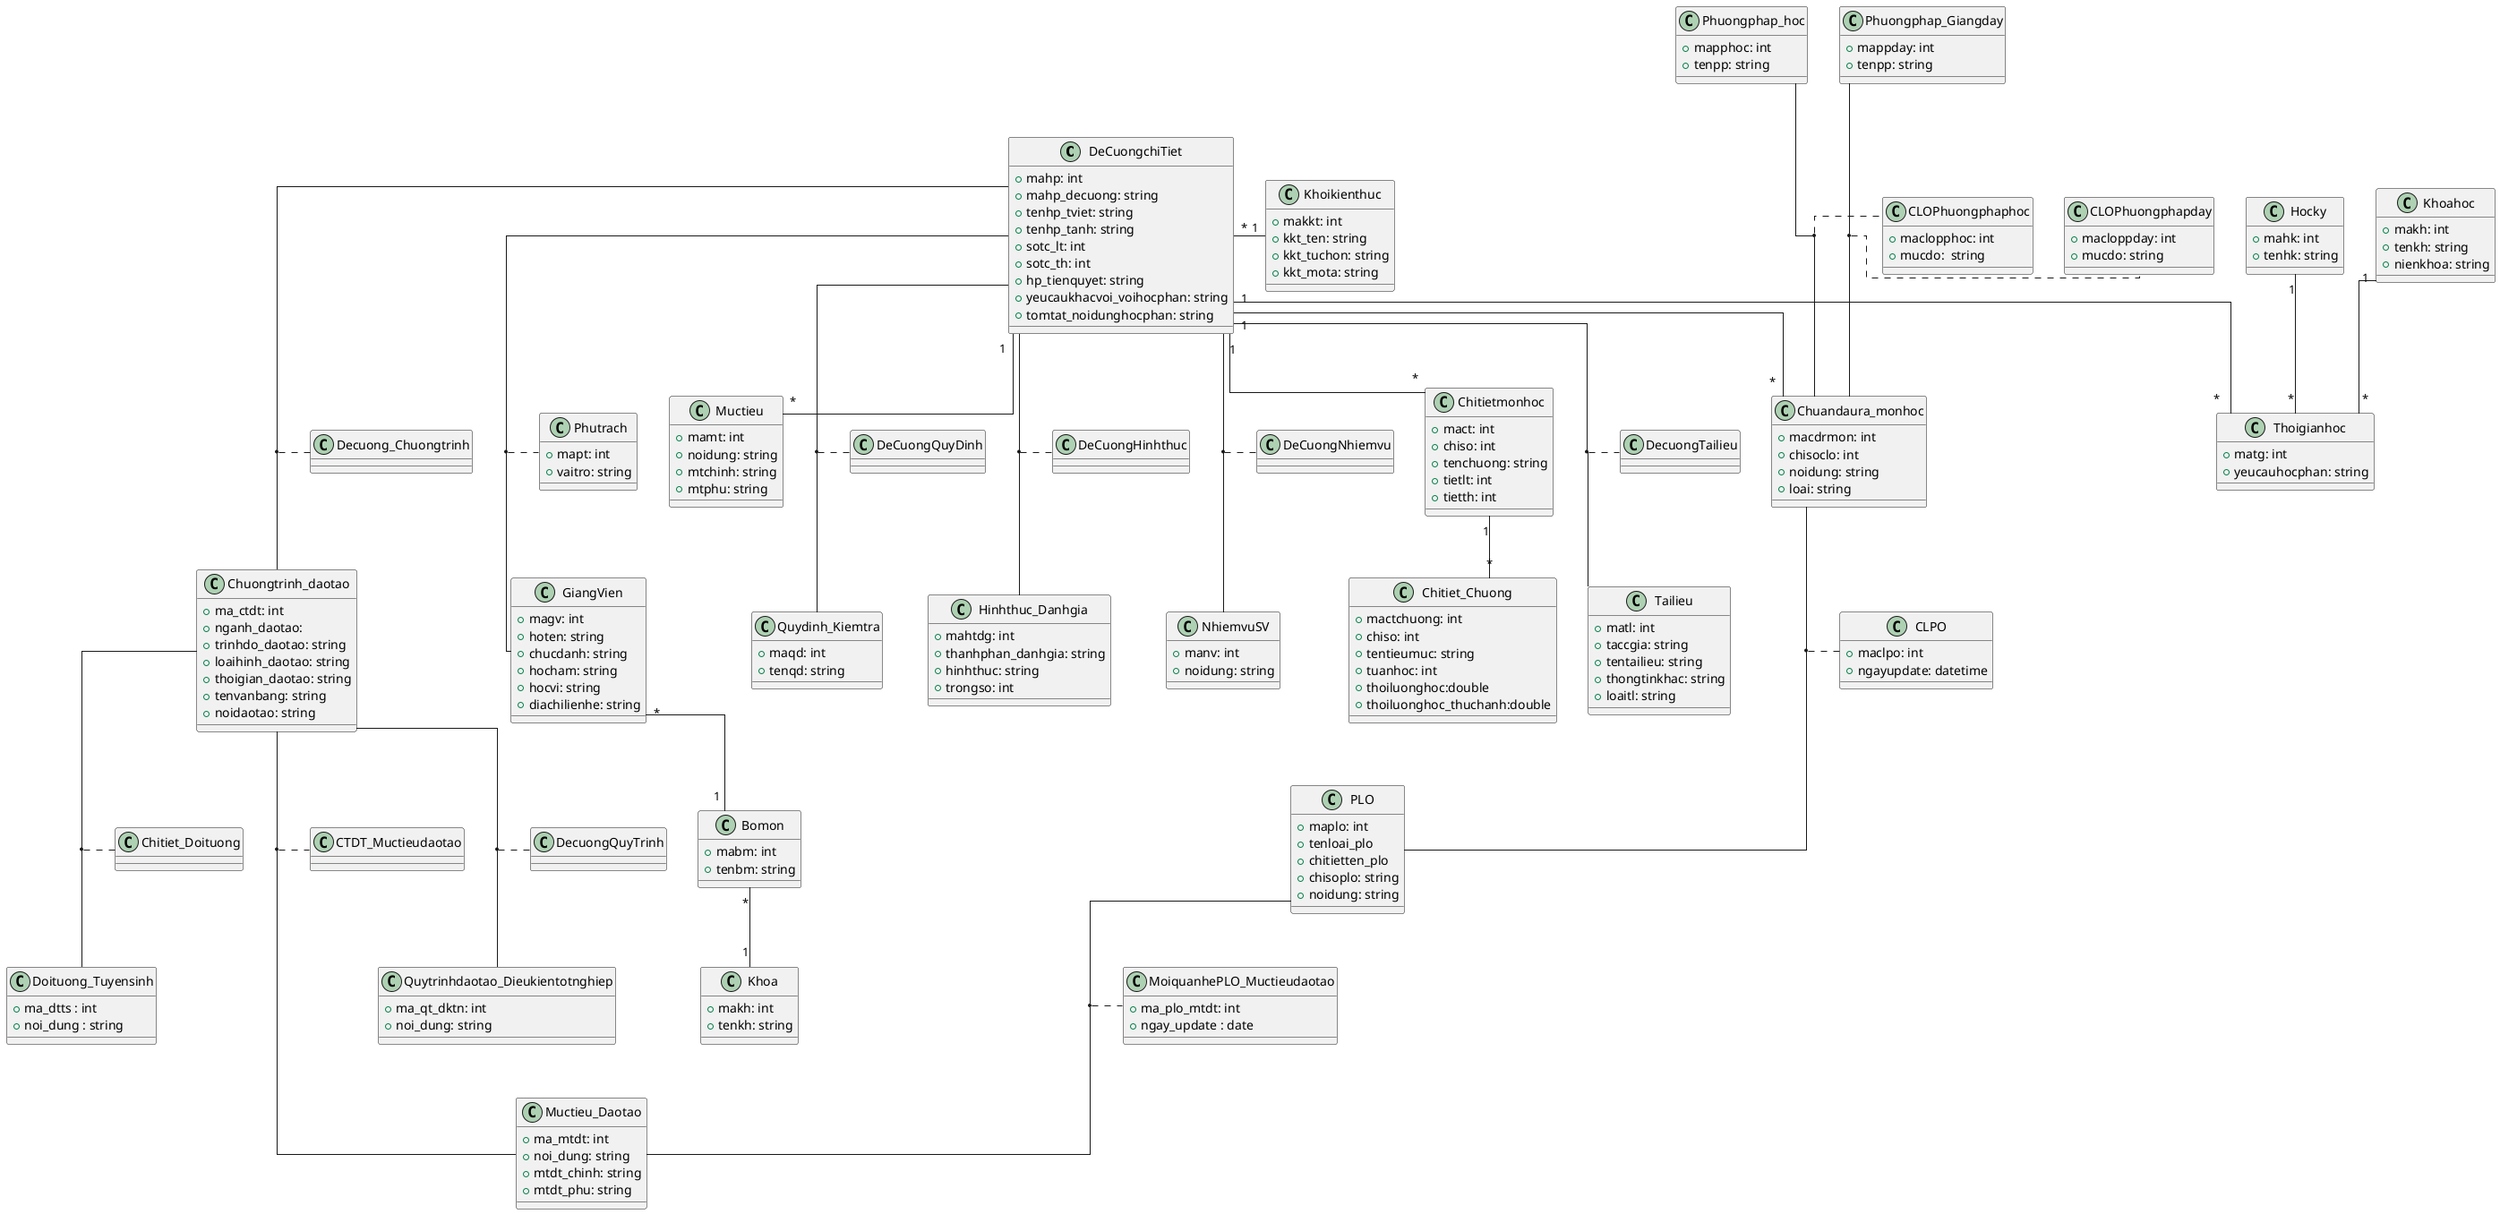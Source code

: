 @startuml
skinparam linetype ortho
class DeCuongchiTiet{
    + mahp: int
    + mahp_decuong: string
    + tenhp_tviet: string
    + tenhp_tanh: string
    + sotc_lt: int
    + sotc_th: int
    + hp_tienquyet: string
    + yeucaukhacvoi_voihocphan: string
    + tomtat_noidunghocphan: string
}

class Thoigianhoc{
    + matg: int
    + yeucauhocphan: string
}

class Hocky{
    + mahk: int
    + tenhk: string
}

class Khoahoc{
    + makh: int
    + tenkh: string
    + nienkhoa: string
}

class GiangVien{
    + magv: int
    + hoten: string
    + chucdanh: string
    + hocham: string
    + hocvi: string
    + diachilienhe: string
}
class Phutrach{
    + mapt: int
    + vaitro: string
}

class Bomon{
    + mabm: int
    + tenbm: string
}

class Khoa{
    + makh: int
    + tenkh: string
}

class Muctieu{
    + mamt: int
    + noidung: string
    + mtchinh: string
    + mtphu: string
}

class Chuandaura_monhoc{
    + macdrmon: int
    + chisoclo: int
    + noidung: string
    + loai: string
}

class PLO{
    + maplo: int
    + tenloai_plo
    + chitietten_plo
    + chisoplo: string
    + noidung: string
}

class CLPO{
    + maclpo: int
    + ngayupdate: datetime
}

class Chitietmonhoc{
    + mact: int
    + chiso: int
    + tenchuong: string
    + tietlt: int
    + tietth: int
}

class Chitiet_Chuong{
    + mactchuong: int
    + chiso: int
    + tentieumuc: string
    + tuanhoc: int
    + thoiluonghoc:double
    + thoiluonghoc_thuchanh:double
}

class Phuongphap_Giangday{
    + mappday: int
    + tenpp: string
}

class CLOPhuongphapday{
    + macloppday: int
    + mucdo: string
}

class Phuongphap_hoc{
    + mapphoc: int
    + tenpp: string
}

class CLOPhuongphaphoc{
    + maclopphoc: int
    + mucdo:  string
}

class Quydinh_Kiemtra{
    + maqd: int
    + tenqd: string
}

class Hinhthuc_Danhgia{
    + mahtdg: int
    + thanhphan_danhgia: string
    + hinhthuc: string
    + trongso: int
}

class NhiemvuSV{
    + manv: int
    + noidung: string
}

class Tailieu{
    + matl: int
    + taccgia: string
    + tentailieu: string
    + thongtinkhac: string
    + loaitl: string
}
 
class Khoikienthuc{
    + makkt: int
    + kkt_ten: string
    + kkt_tuchon: string
    + kkt_mota: string
}
 
class Quytrinhdaotao_Dieukientotnghiep{
    + ma_qt_dktn: int
    + noi_dung: string
}
class Muctieu_Daotao{
    + ma_mtdt: int
    + noi_dung: string
    + mtdt_chinh: string
    + mtdt_phu: string
}
class MoiquanhePLO_Muctieudaotao{
    + ma_plo_mtdt: int
    + ngay_update : date
}
class Doituong_Tuyensinh{
    + ma_dtts : int
    + noi_dung : string
}

class Chuongtrinh_daotao{
    + ma_ctdt: int
    + nganh_daotao: 
    + trinhdo_daotao: string
    + loaihinh_daotao: string
    + thoigian_daotao: string
    + tenvanbang: string
    + noidaotao: string
}



(DeCuongchiTiet, Tailieu) .. DecuongTailieu
(DeCuongchiTiet, NhiemvuSV) .. DeCuongNhiemvu
(DeCuongchiTiet, Quydinh_Kiemtra) .. DeCuongQuyDinh
(DeCuongchiTiet, Hinhthuc_Danhgia) .. DeCuongHinhthuc
DeCuongchiTiet "1" -- "*" Thoigianhoc
DeCuongchiTiet "*" - "1"Khoikienthuc
Hocky "1" -- "*" Thoigianhoc
Khoahoc "1" -- "*" Thoigianhoc
(DeCuongchiTiet, GiangVien) .. Phutrach
GiangVien "*" -- "1" Bomon
Bomon "*" -- "1" Khoa
DeCuongchiTiet "1" -- "*" Muctieu
DeCuongchiTiet "1" -- "*" Chuandaura_monhoc
(Chuandaura_monhoc,PLO) .. CLPO
(PLO, Muctieu_Daotao) .. MoiquanhePLO_Muctieudaotao
(Chuongtrinh_daotao, Quytrinhdaotao_Dieukientotnghiep) .. DecuongQuyTrinh
(Chuongtrinh_daotao, Doituong_Tuyensinh) .. Chitiet_Doituong
DeCuongchiTiet "1" -- "*" Chitietmonhoc
Chitietmonhoc "1" -- "*" Chitiet_Chuong
(Phuongphap_Giangday,Chuandaura_monhoc) .. CLOPhuongphapday
(DeCuongchiTiet, Chuongtrinh_daotao) .. Decuong_Chuongtrinh
(Phuongphap_hoc, Chuandaura_monhoc) .. CLOPhuongphaphoc
(Chuongtrinh_daotao, Muctieu_Daotao) .. CTDT_Muctieudaotao
@enduml